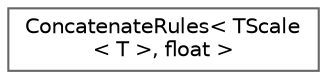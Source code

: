 digraph "Graphical Class Hierarchy"
{
 // INTERACTIVE_SVG=YES
 // LATEX_PDF_SIZE
  bgcolor="transparent";
  edge [fontname=Helvetica,fontsize=10,labelfontname=Helvetica,labelfontsize=10];
  node [fontname=Helvetica,fontsize=10,shape=box,height=0.2,width=0.4];
  rankdir="LR";
  Node0 [id="Node000000",label="ConcatenateRules\< TScale\l\< T \>, float \>",height=0.2,width=0.4,color="grey40", fillcolor="white", style="filled",URL="$d4/d57/structConcatenateRules_3_01TScale_3_01T_01_4_00_01float_01_4.html",tooltip=" "];
}
